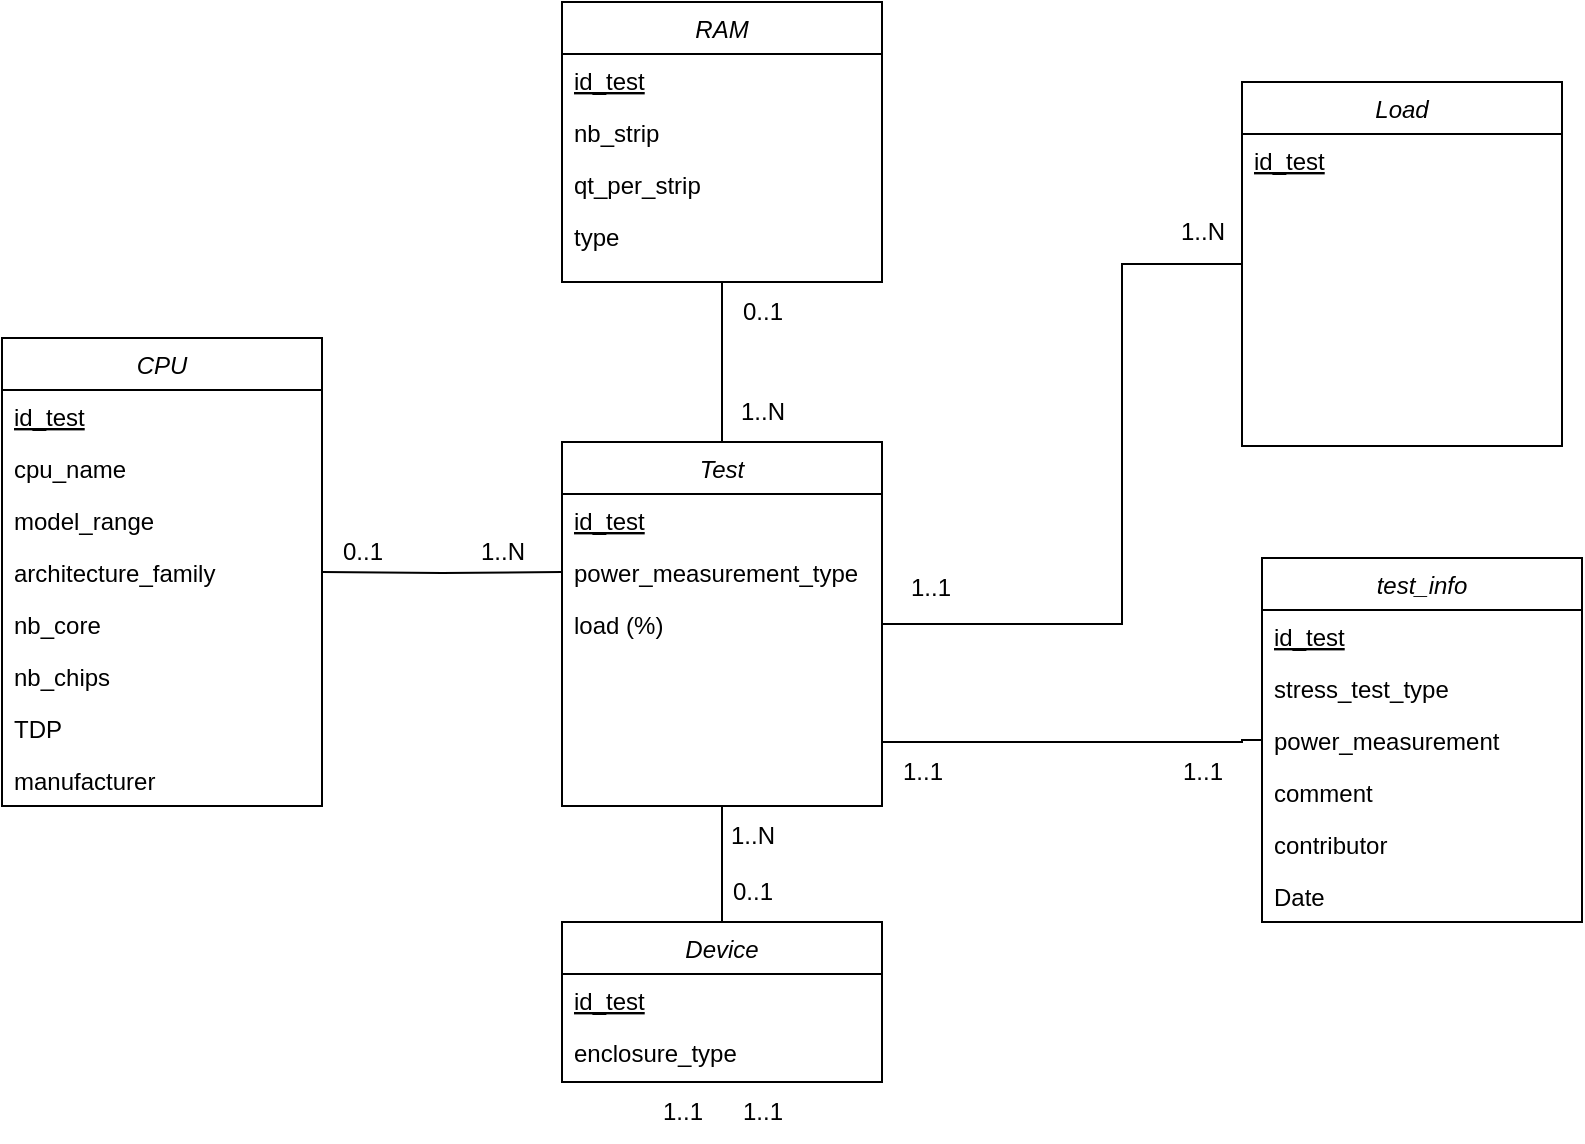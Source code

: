 <mxfile version="20.4.0" type="github">
  <diagram id="C5RBs43oDa-KdzZeNtuy" name="Page-1">
    <mxGraphModel dx="2105" dy="1671" grid="1" gridSize="10" guides="1" tooltips="1" connect="1" arrows="1" fold="1" page="1" pageScale="1" pageWidth="827" pageHeight="1169" math="0" shadow="0">
      <root>
        <mxCell id="WIyWlLk6GJQsqaUBKTNV-0" />
        <mxCell id="WIyWlLk6GJQsqaUBKTNV-1" parent="WIyWlLk6GJQsqaUBKTNV-0" />
        <mxCell id="6l4C-sFcrBV_vpi8dveO-7" style="edgeStyle=orthogonalEdgeStyle;rounded=0;orthogonalLoop=1;jettySize=auto;html=1;entryX=0;entryY=0.5;entryDx=0;entryDy=0;endArrow=none;endFill=0;" parent="WIyWlLk6GJQsqaUBKTNV-1" source="zkfFHV4jXpPFQw0GAbJ--0" target="6l4C-sFcrBV_vpi8dveO-14" edge="1">
          <mxGeometry relative="1" as="geometry">
            <mxPoint x="510" y="377" as="targetPoint" />
            <Array as="points">
              <mxPoint x="570" y="280" />
            </Array>
          </mxGeometry>
        </mxCell>
        <mxCell id="6l4C-sFcrBV_vpi8dveO-32" style="edgeStyle=orthogonalEdgeStyle;rounded=0;orthogonalLoop=1;jettySize=auto;html=1;entryX=0.5;entryY=0;entryDx=0;entryDy=0;endArrow=none;endFill=0;" parent="WIyWlLk6GJQsqaUBKTNV-1" source="zkfFHV4jXpPFQw0GAbJ--0" target="6l4C-sFcrBV_vpi8dveO-30" edge="1">
          <mxGeometry relative="1" as="geometry" />
        </mxCell>
        <mxCell id="zkfFHV4jXpPFQw0GAbJ--0" value="Test" style="swimlane;fontStyle=2;align=center;verticalAlign=top;childLayout=stackLayout;horizontal=1;startSize=26;horizontalStack=0;resizeParent=1;resizeLast=0;collapsible=1;marginBottom=0;rounded=0;shadow=0;strokeWidth=1;" parent="WIyWlLk6GJQsqaUBKTNV-1" vertex="1">
          <mxGeometry x="230" y="130" width="160" height="182" as="geometry">
            <mxRectangle x="230" y="140" width="160" height="26" as="alternateBounds" />
          </mxGeometry>
        </mxCell>
        <mxCell id="zkfFHV4jXpPFQw0GAbJ--1" value="id_test" style="text;align=left;verticalAlign=top;spacingLeft=4;spacingRight=4;overflow=hidden;rotatable=0;points=[[0,0.5],[1,0.5]];portConstraint=eastwest;fontStyle=4" parent="zkfFHV4jXpPFQw0GAbJ--0" vertex="1">
          <mxGeometry y="26" width="160" height="26" as="geometry" />
        </mxCell>
        <mxCell id="zkfFHV4jXpPFQw0GAbJ--3" value="power_measurement_type" style="text;align=left;verticalAlign=top;spacingLeft=4;spacingRight=4;overflow=hidden;rotatable=0;points=[[0,0.5],[1,0.5]];portConstraint=eastwest;rounded=0;shadow=0;html=0;" parent="zkfFHV4jXpPFQw0GAbJ--0" vertex="1">
          <mxGeometry y="52" width="160" height="26" as="geometry" />
        </mxCell>
        <mxCell id="40pOAm8O1_Db93DOGUT3-12" value="load (%)" style="text;align=left;verticalAlign=top;spacingLeft=4;spacingRight=4;overflow=hidden;rotatable=0;points=[[0,0.5],[1,0.5]];portConstraint=eastwest;rounded=0;shadow=0;html=0;" vertex="1" parent="zkfFHV4jXpPFQw0GAbJ--0">
          <mxGeometry y="78" width="160" height="26" as="geometry" />
        </mxCell>
        <mxCell id="6l4C-sFcrBV_vpi8dveO-1" value="test_info" style="swimlane;fontStyle=2;align=center;verticalAlign=top;childLayout=stackLayout;horizontal=1;startSize=26;horizontalStack=0;resizeParent=1;resizeLast=0;collapsible=1;marginBottom=0;rounded=0;shadow=0;strokeWidth=1;" parent="WIyWlLk6GJQsqaUBKTNV-1" vertex="1">
          <mxGeometry x="580" y="188" width="160" height="182" as="geometry">
            <mxRectangle x="230" y="140" width="160" height="26" as="alternateBounds" />
          </mxGeometry>
        </mxCell>
        <mxCell id="6l4C-sFcrBV_vpi8dveO-2" value="id_test" style="text;align=left;verticalAlign=top;spacingLeft=4;spacingRight=4;overflow=hidden;rotatable=0;points=[[0,0.5],[1,0.5]];portConstraint=eastwest;fontStyle=4" parent="6l4C-sFcrBV_vpi8dveO-1" vertex="1">
          <mxGeometry y="26" width="160" height="26" as="geometry" />
        </mxCell>
        <mxCell id="40pOAm8O1_Db93DOGUT3-0" value="stress_test_type" style="text;align=left;verticalAlign=top;spacingLeft=4;spacingRight=4;overflow=hidden;rotatable=0;points=[[0,0.5],[1,0.5]];portConstraint=eastwest;rounded=0;shadow=0;html=0;" vertex="1" parent="6l4C-sFcrBV_vpi8dveO-1">
          <mxGeometry y="52" width="160" height="26" as="geometry" />
        </mxCell>
        <mxCell id="6l4C-sFcrBV_vpi8dveO-14" value="power_measurement" style="text;align=left;verticalAlign=top;spacingLeft=4;spacingRight=4;overflow=hidden;rotatable=0;points=[[0,0.5],[1,0.5]];portConstraint=eastwest;rounded=0;shadow=0;html=0;" parent="6l4C-sFcrBV_vpi8dveO-1" vertex="1">
          <mxGeometry y="78" width="160" height="26" as="geometry" />
        </mxCell>
        <mxCell id="6l4C-sFcrBV_vpi8dveO-17" value="comment" style="text;align=left;verticalAlign=top;spacingLeft=4;spacingRight=4;overflow=hidden;rotatable=0;points=[[0,0.5],[1,0.5]];portConstraint=eastwest;rounded=0;shadow=0;html=0;" parent="6l4C-sFcrBV_vpi8dveO-1" vertex="1">
          <mxGeometry y="104" width="160" height="26" as="geometry" />
        </mxCell>
        <mxCell id="6l4C-sFcrBV_vpi8dveO-16" value="contributor" style="text;align=left;verticalAlign=top;spacingLeft=4;spacingRight=4;overflow=hidden;rotatable=0;points=[[0,0.5],[1,0.5]];portConstraint=eastwest;rounded=0;shadow=0;html=0;" parent="6l4C-sFcrBV_vpi8dveO-1" vertex="1">
          <mxGeometry y="130" width="160" height="26" as="geometry" />
        </mxCell>
        <mxCell id="6l4C-sFcrBV_vpi8dveO-15" value="Date" style="text;align=left;verticalAlign=top;spacingLeft=4;spacingRight=4;overflow=hidden;rotatable=0;points=[[0,0.5],[1,0.5]];portConstraint=eastwest;rounded=0;shadow=0;html=0;" parent="6l4C-sFcrBV_vpi8dveO-1" vertex="1">
          <mxGeometry y="156" width="160" height="26" as="geometry" />
        </mxCell>
        <mxCell id="6l4C-sFcrBV_vpi8dveO-18" value="CPU" style="swimlane;fontStyle=2;align=center;verticalAlign=top;childLayout=stackLayout;horizontal=1;startSize=26;horizontalStack=0;resizeParent=1;resizeLast=0;collapsible=1;marginBottom=0;rounded=0;shadow=0;strokeWidth=1;" parent="WIyWlLk6GJQsqaUBKTNV-1" vertex="1">
          <mxGeometry x="-50" y="78" width="160" height="234" as="geometry">
            <mxRectangle x="230" y="140" width="160" height="26" as="alternateBounds" />
          </mxGeometry>
        </mxCell>
        <mxCell id="6l4C-sFcrBV_vpi8dveO-19" value="id_test" style="text;align=left;verticalAlign=top;spacingLeft=4;spacingRight=4;overflow=hidden;rotatable=0;points=[[0,0.5],[1,0.5]];portConstraint=eastwest;fontStyle=4" parent="6l4C-sFcrBV_vpi8dveO-18" vertex="1">
          <mxGeometry y="26" width="160" height="26" as="geometry" />
        </mxCell>
        <mxCell id="6l4C-sFcrBV_vpi8dveO-35" value="cpu_name" style="text;align=left;verticalAlign=top;spacingLeft=4;spacingRight=4;overflow=hidden;rotatable=0;points=[[0,0.5],[1,0.5]];portConstraint=eastwest;fontStyle=0" parent="6l4C-sFcrBV_vpi8dveO-18" vertex="1">
          <mxGeometry y="52" width="160" height="26" as="geometry" />
        </mxCell>
        <mxCell id="6l4C-sFcrBV_vpi8dveO-36" value="model_range" style="text;align=left;verticalAlign=top;spacingLeft=4;spacingRight=4;overflow=hidden;rotatable=0;points=[[0,0.5],[1,0.5]];portConstraint=eastwest;fontStyle=0" parent="6l4C-sFcrBV_vpi8dveO-18" vertex="1">
          <mxGeometry y="78" width="160" height="26" as="geometry" />
        </mxCell>
        <mxCell id="6l4C-sFcrBV_vpi8dveO-37" value="architecture_family" style="text;align=left;verticalAlign=top;spacingLeft=4;spacingRight=4;overflow=hidden;rotatable=0;points=[[0,0.5],[1,0.5]];portConstraint=eastwest;fontStyle=0" parent="6l4C-sFcrBV_vpi8dveO-18" vertex="1">
          <mxGeometry y="104" width="160" height="26" as="geometry" />
        </mxCell>
        <mxCell id="6l4C-sFcrBV_vpi8dveO-38" value="nb_core" style="text;align=left;verticalAlign=top;spacingLeft=4;spacingRight=4;overflow=hidden;rotatable=0;points=[[0,0.5],[1,0.5]];portConstraint=eastwest;fontStyle=0" parent="6l4C-sFcrBV_vpi8dveO-18" vertex="1">
          <mxGeometry y="130" width="160" height="26" as="geometry" />
        </mxCell>
        <mxCell id="6l4C-sFcrBV_vpi8dveO-39" value="nb_chips" style="text;align=left;verticalAlign=top;spacingLeft=4;spacingRight=4;overflow=hidden;rotatable=0;points=[[0,0.5],[1,0.5]];portConstraint=eastwest;fontStyle=0" parent="6l4C-sFcrBV_vpi8dveO-18" vertex="1">
          <mxGeometry y="156" width="160" height="26" as="geometry" />
        </mxCell>
        <mxCell id="6l4C-sFcrBV_vpi8dveO-40" value="TDP" style="text;align=left;verticalAlign=top;spacingLeft=4;spacingRight=4;overflow=hidden;rotatable=0;points=[[0,0.5],[1,0.5]];portConstraint=eastwest;fontStyle=0" parent="6l4C-sFcrBV_vpi8dveO-18" vertex="1">
          <mxGeometry y="182" width="160" height="26" as="geometry" />
        </mxCell>
        <mxCell id="6l4C-sFcrBV_vpi8dveO-44" value="manufacturer" style="text;align=left;verticalAlign=top;spacingLeft=4;spacingRight=4;overflow=hidden;rotatable=0;points=[[0,0.5],[1,0.5]];portConstraint=eastwest;fontStyle=0" parent="6l4C-sFcrBV_vpi8dveO-18" vertex="1">
          <mxGeometry y="208" width="160" height="26" as="geometry" />
        </mxCell>
        <mxCell id="6l4C-sFcrBV_vpi8dveO-26" value="RAM" style="swimlane;fontStyle=2;align=center;verticalAlign=top;childLayout=stackLayout;horizontal=1;startSize=26;horizontalStack=0;resizeParent=1;resizeLast=0;collapsible=1;marginBottom=0;rounded=0;shadow=0;strokeWidth=1;" parent="WIyWlLk6GJQsqaUBKTNV-1" vertex="1">
          <mxGeometry x="230" y="-90" width="160" height="140" as="geometry">
            <mxRectangle x="230" y="140" width="160" height="26" as="alternateBounds" />
          </mxGeometry>
        </mxCell>
        <mxCell id="6l4C-sFcrBV_vpi8dveO-27" value="id_test" style="text;align=left;verticalAlign=top;spacingLeft=4;spacingRight=4;overflow=hidden;rotatable=0;points=[[0,0.5],[1,0.5]];portConstraint=eastwest;fontStyle=4" parent="6l4C-sFcrBV_vpi8dveO-26" vertex="1">
          <mxGeometry y="26" width="160" height="26" as="geometry" />
        </mxCell>
        <mxCell id="6l4C-sFcrBV_vpi8dveO-41" value="nb_strip" style="text;align=left;verticalAlign=top;spacingLeft=4;spacingRight=4;overflow=hidden;rotatable=0;points=[[0,0.5],[1,0.5]];portConstraint=eastwest;fontStyle=0" parent="6l4C-sFcrBV_vpi8dveO-26" vertex="1">
          <mxGeometry y="52" width="160" height="26" as="geometry" />
        </mxCell>
        <mxCell id="6l4C-sFcrBV_vpi8dveO-42" value="qt_per_strip" style="text;align=left;verticalAlign=top;spacingLeft=4;spacingRight=4;overflow=hidden;rotatable=0;points=[[0,0.5],[1,0.5]];portConstraint=eastwest;fontStyle=0" parent="6l4C-sFcrBV_vpi8dveO-26" vertex="1">
          <mxGeometry y="78" width="160" height="26" as="geometry" />
        </mxCell>
        <mxCell id="6l4C-sFcrBV_vpi8dveO-43" value="type" style="text;align=left;verticalAlign=top;spacingLeft=4;spacingRight=4;overflow=hidden;rotatable=0;points=[[0,0.5],[1,0.5]];portConstraint=eastwest;fontStyle=0" parent="6l4C-sFcrBV_vpi8dveO-26" vertex="1">
          <mxGeometry y="104" width="160" height="26" as="geometry" />
        </mxCell>
        <mxCell id="6l4C-sFcrBV_vpi8dveO-45" style="edgeStyle=orthogonalEdgeStyle;rounded=0;orthogonalLoop=1;jettySize=auto;html=1;entryX=1;entryY=0.5;entryDx=0;entryDy=0;endArrow=none;endFill=0;exitX=0;exitY=0.5;exitDx=0;exitDy=0;" parent="WIyWlLk6GJQsqaUBKTNV-1" target="6l4C-sFcrBV_vpi8dveO-37" edge="1">
          <mxGeometry relative="1" as="geometry">
            <mxPoint x="230" y="195" as="sourcePoint" />
          </mxGeometry>
        </mxCell>
        <mxCell id="6l4C-sFcrBV_vpi8dveO-46" style="edgeStyle=orthogonalEdgeStyle;rounded=0;orthogonalLoop=1;jettySize=auto;html=1;endArrow=none;endFill=0;exitX=0.5;exitY=0;exitDx=0;exitDy=0;" parent="WIyWlLk6GJQsqaUBKTNV-1" source="zkfFHV4jXpPFQw0GAbJ--0" target="6l4C-sFcrBV_vpi8dveO-26" edge="1">
          <mxGeometry relative="1" as="geometry" />
        </mxCell>
        <mxCell id="6l4C-sFcrBV_vpi8dveO-30" value="Device" style="swimlane;fontStyle=2;align=center;verticalAlign=top;childLayout=stackLayout;horizontal=1;startSize=26;horizontalStack=0;resizeParent=1;resizeLast=0;collapsible=1;marginBottom=0;rounded=0;shadow=0;strokeWidth=1;" parent="WIyWlLk6GJQsqaUBKTNV-1" vertex="1">
          <mxGeometry x="230" y="370" width="160" height="80" as="geometry">
            <mxRectangle x="230" y="140" width="160" height="26" as="alternateBounds" />
          </mxGeometry>
        </mxCell>
        <mxCell id="6l4C-sFcrBV_vpi8dveO-31" value="id_test" style="text;align=left;verticalAlign=top;spacingLeft=4;spacingRight=4;overflow=hidden;rotatable=0;points=[[0,0.5],[1,0.5]];portConstraint=eastwest;fontStyle=4" parent="6l4C-sFcrBV_vpi8dveO-30" vertex="1">
          <mxGeometry y="26" width="160" height="26" as="geometry" />
        </mxCell>
        <mxCell id="6l4C-sFcrBV_vpi8dveO-33" value="enclosure_type" style="text;align=left;verticalAlign=top;spacingLeft=4;spacingRight=4;overflow=hidden;rotatable=0;points=[[0,0.5],[1,0.5]];portConstraint=eastwest;fontStyle=0" parent="6l4C-sFcrBV_vpi8dveO-30" vertex="1">
          <mxGeometry y="52" width="160" height="28" as="geometry" />
        </mxCell>
        <mxCell id="6l4C-sFcrBV_vpi8dveO-50" value="0..1" style="text;html=1;align=center;verticalAlign=middle;resizable=0;points=[];autosize=1;strokeColor=none;fillColor=none;" parent="WIyWlLk6GJQsqaUBKTNV-1" vertex="1">
          <mxGeometry x="305" y="340" width="40" height="30" as="geometry" />
        </mxCell>
        <mxCell id="6l4C-sFcrBV_vpi8dveO-51" value="1..N" style="text;html=1;align=center;verticalAlign=middle;resizable=0;points=[];autosize=1;strokeColor=none;fillColor=none;" parent="WIyWlLk6GJQsqaUBKTNV-1" vertex="1">
          <mxGeometry x="175" y="170" width="50" height="30" as="geometry" />
        </mxCell>
        <mxCell id="6l4C-sFcrBV_vpi8dveO-52" value="1..1" style="text;html=1;align=center;verticalAlign=middle;resizable=0;points=[];autosize=1;strokeColor=none;fillColor=none;" parent="WIyWlLk6GJQsqaUBKTNV-1" vertex="1">
          <mxGeometry x="270" y="450" width="40" height="30" as="geometry" />
        </mxCell>
        <mxCell id="6l4C-sFcrBV_vpi8dveO-53" value="1..1" style="text;html=1;align=center;verticalAlign=middle;resizable=0;points=[];autosize=1;strokeColor=none;fillColor=none;" parent="WIyWlLk6GJQsqaUBKTNV-1" vertex="1">
          <mxGeometry x="310" y="450" width="40" height="30" as="geometry" />
        </mxCell>
        <mxCell id="6l4C-sFcrBV_vpi8dveO-54" value="1..N" style="text;html=1;align=center;verticalAlign=middle;resizable=0;points=[];autosize=1;strokeColor=none;fillColor=none;" parent="WIyWlLk6GJQsqaUBKTNV-1" vertex="1">
          <mxGeometry x="305" y="100" width="50" height="30" as="geometry" />
        </mxCell>
        <mxCell id="6l4C-sFcrBV_vpi8dveO-55" value="0..1" style="text;html=1;align=center;verticalAlign=middle;resizable=0;points=[];autosize=1;strokeColor=none;fillColor=none;" parent="WIyWlLk6GJQsqaUBKTNV-1" vertex="1">
          <mxGeometry x="310" y="50" width="40" height="30" as="geometry" />
        </mxCell>
        <mxCell id="40pOAm8O1_Db93DOGUT3-3" value="0..1" style="text;html=1;align=center;verticalAlign=middle;resizable=0;points=[];autosize=1;strokeColor=none;fillColor=none;" vertex="1" parent="WIyWlLk6GJQsqaUBKTNV-1">
          <mxGeometry x="110" y="170" width="40" height="30" as="geometry" />
        </mxCell>
        <mxCell id="40pOAm8O1_Db93DOGUT3-5" value="1..N" style="text;html=1;align=center;verticalAlign=middle;resizable=0;points=[];autosize=1;strokeColor=none;fillColor=none;" vertex="1" parent="WIyWlLk6GJQsqaUBKTNV-1">
          <mxGeometry x="300" y="312" width="50" height="30" as="geometry" />
        </mxCell>
        <mxCell id="40pOAm8O1_Db93DOGUT3-7" value="1..1" style="text;html=1;align=center;verticalAlign=middle;resizable=0;points=[];autosize=1;strokeColor=none;fillColor=none;" vertex="1" parent="WIyWlLk6GJQsqaUBKTNV-1">
          <mxGeometry x="390" y="280" width="40" height="30" as="geometry" />
        </mxCell>
        <mxCell id="40pOAm8O1_Db93DOGUT3-8" value="1..1" style="text;html=1;align=center;verticalAlign=middle;resizable=0;points=[];autosize=1;strokeColor=none;fillColor=none;" vertex="1" parent="WIyWlLk6GJQsqaUBKTNV-1">
          <mxGeometry x="530" y="280" width="40" height="30" as="geometry" />
        </mxCell>
        <mxCell id="40pOAm8O1_Db93DOGUT3-10" value="Load" style="swimlane;fontStyle=2;align=center;verticalAlign=top;childLayout=stackLayout;horizontal=1;startSize=26;horizontalStack=0;resizeParent=1;resizeLast=0;collapsible=1;marginBottom=0;rounded=0;shadow=0;strokeWidth=1;" vertex="1" parent="WIyWlLk6GJQsqaUBKTNV-1">
          <mxGeometry x="570" y="-50" width="160" height="182" as="geometry">
            <mxRectangle x="230" y="140" width="160" height="26" as="alternateBounds" />
          </mxGeometry>
        </mxCell>
        <mxCell id="40pOAm8O1_Db93DOGUT3-11" value="id_test" style="text;align=left;verticalAlign=top;spacingLeft=4;spacingRight=4;overflow=hidden;rotatable=0;points=[[0,0.5],[1,0.5]];portConstraint=eastwest;fontStyle=4" vertex="1" parent="40pOAm8O1_Db93DOGUT3-10">
          <mxGeometry y="26" width="160" height="26" as="geometry" />
        </mxCell>
        <mxCell id="40pOAm8O1_Db93DOGUT3-16" style="edgeStyle=orthogonalEdgeStyle;rounded=0;orthogonalLoop=1;jettySize=auto;html=1;entryX=0;entryY=0.5;entryDx=0;entryDy=0;endArrow=none;endFill=0;exitX=1;exitY=0.5;exitDx=0;exitDy=0;" edge="1" parent="WIyWlLk6GJQsqaUBKTNV-1" source="zkfFHV4jXpPFQw0GAbJ--0" target="40pOAm8O1_Db93DOGUT3-10">
          <mxGeometry relative="1" as="geometry">
            <mxPoint x="580" y="271" as="targetPoint" />
            <Array as="points">
              <mxPoint x="510" y="221" />
              <mxPoint x="510" y="41" />
            </Array>
            <mxPoint x="400" y="290" as="sourcePoint" />
          </mxGeometry>
        </mxCell>
        <mxCell id="40pOAm8O1_Db93DOGUT3-17" value="1..1" style="text;html=1;align=center;verticalAlign=middle;resizable=0;points=[];autosize=1;strokeColor=none;fillColor=none;" vertex="1" parent="WIyWlLk6GJQsqaUBKTNV-1">
          <mxGeometry x="394" y="188" width="40" height="30" as="geometry" />
        </mxCell>
        <mxCell id="40pOAm8O1_Db93DOGUT3-18" value="1..N" style="text;html=1;align=center;verticalAlign=middle;resizable=0;points=[];autosize=1;strokeColor=none;fillColor=none;" vertex="1" parent="WIyWlLk6GJQsqaUBKTNV-1">
          <mxGeometry x="525" y="10" width="50" height="30" as="geometry" />
        </mxCell>
      </root>
    </mxGraphModel>
  </diagram>
</mxfile>
